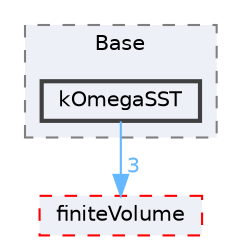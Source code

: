 digraph "src/TurbulenceModels/turbulenceModels/Base/kOmegaSST"
{
 // LATEX_PDF_SIZE
  bgcolor="transparent";
  edge [fontname=Helvetica,fontsize=10,labelfontname=Helvetica,labelfontsize=10];
  node [fontname=Helvetica,fontsize=10,shape=box,height=0.2,width=0.4];
  compound=true
  subgraph clusterdir_3832ed45651eb26efa0c13129dbd5167 {
    graph [ bgcolor="#edf0f7", pencolor="grey50", label="Base", fontname=Helvetica,fontsize=10 style="filled,dashed", URL="dir_3832ed45651eb26efa0c13129dbd5167.html",tooltip=""]
  dir_883e170daf17482530917958a71e7e07 [label="kOmegaSST", fillcolor="#edf0f7", color="grey25", style="filled,bold", URL="dir_883e170daf17482530917958a71e7e07.html",tooltip=""];
  }
  dir_9bd15774b555cf7259a6fa18f99fe99b [label="finiteVolume", fillcolor="#edf0f7", color="red", style="filled,dashed", URL="dir_9bd15774b555cf7259a6fa18f99fe99b.html",tooltip=""];
  dir_883e170daf17482530917958a71e7e07->dir_9bd15774b555cf7259a6fa18f99fe99b [headlabel="3", labeldistance=1.5 headhref="dir_002043_001387.html" href="dir_002043_001387.html" color="steelblue1" fontcolor="steelblue1"];
}

